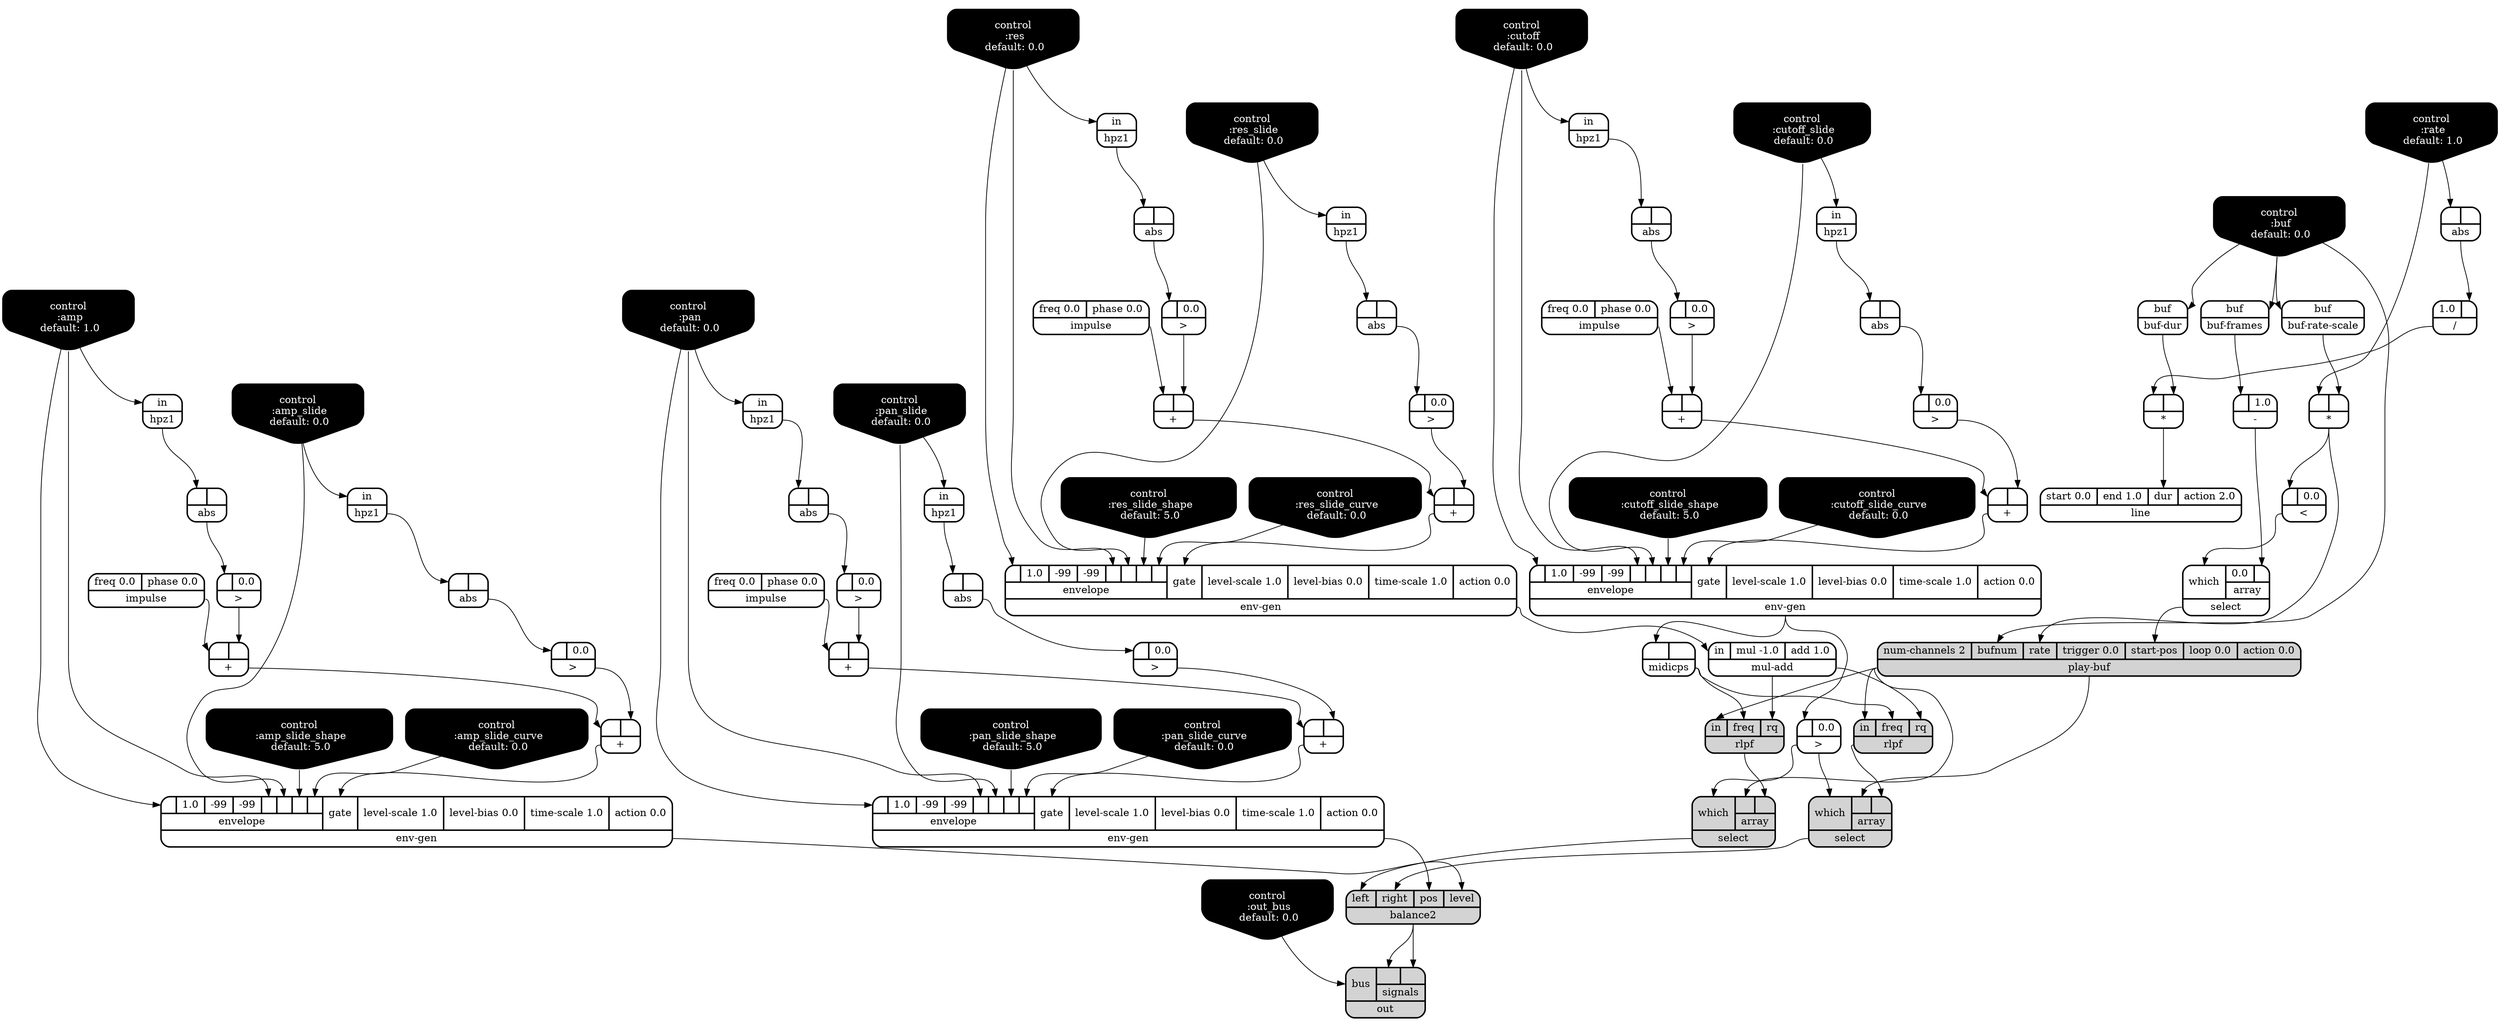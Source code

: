 digraph synthdef {
52 [label = "{{ <a> |<b> } |<__UG_NAME__>* }" style="bold, rounded" shape=record rankdir=LR];
78 [label = "{{ <a> |<b> } |<__UG_NAME__>* }" style="bold, rounded" shape=record rankdir=LR];
23 [label = "{{ <a> |<b> } |<__UG_NAME__>+ }" style="bold, rounded" shape=record rankdir=LR];
27 [label = "{{ <a> |<b> } |<__UG_NAME__>+ }" style="bold, rounded" shape=record rankdir=LR];
33 [label = "{{ <a> |<b> } |<__UG_NAME__>+ }" style="bold, rounded" shape=record rankdir=LR];
37 [label = "{{ <a> |<b> } |<__UG_NAME__>+ }" style="bold, rounded" shape=record rankdir=LR];
46 [label = "{{ <a> |<b> } |<__UG_NAME__>+ }" style="bold, rounded" shape=record rankdir=LR];
48 [label = "{{ <a> |<b> } |<__UG_NAME__>+ }" style="bold, rounded" shape=record rankdir=LR];
62 [label = "{{ <a> |<b> } |<__UG_NAME__>+ }" style="bold, rounded" shape=record rankdir=LR];
66 [label = "{{ <a> |<b> } |<__UG_NAME__>+ }" style="bold, rounded" shape=record rankdir=LR];
55 [label = "{{ <a> |<b> 1.0} |<__UG_NAME__>- }" style="bold, rounded" shape=record rankdir=LR];
76 [label = "{{ <a> 1.0|<b> } |<__UG_NAME__>/ }" style="bold, rounded" shape=record rankdir=LR];
53 [label = "{{ <a> |<b> 0.0} |<__UG_NAME__>\< }" style="bold, rounded" shape=record rankdir=LR];
22 [label = "{{ <a> |<b> 0.0} |<__UG_NAME__>\> }" style="bold, rounded" shape=record rankdir=LR];
26 [label = "{{ <a> |<b> 0.0} |<__UG_NAME__>\> }" style="bold, rounded" shape=record rankdir=LR];
32 [label = "{{ <a> |<b> 0.0} |<__UG_NAME__>\> }" style="bold, rounded" shape=record rankdir=LR];
36 [label = "{{ <a> |<b> 0.0} |<__UG_NAME__>\> }" style="bold, rounded" shape=record rankdir=LR];
45 [label = "{{ <a> |<b> 0.0} |<__UG_NAME__>\> }" style="bold, rounded" shape=record rankdir=LR];
47 [label = "{{ <a> |<b> 0.0} |<__UG_NAME__>\> }" style="bold, rounded" shape=record rankdir=LR];
50 [label = "{{ <a> |<b> 0.0} |<__UG_NAME__>\> }" style="bold, rounded" shape=record rankdir=LR];
61 [label = "{{ <a> |<b> 0.0} |<__UG_NAME__>\> }" style="bold, rounded" shape=record rankdir=LR];
65 [label = "{{ <a> |<b> 0.0} |<__UG_NAME__>\> }" style="bold, rounded" shape=record rankdir=LR];
21 [label = "{{ <a> |<b> } |<__UG_NAME__>abs }" style="bold, rounded" shape=record rankdir=LR];
25 [label = "{{ <a> |<b> } |<__UG_NAME__>abs }" style="bold, rounded" shape=record rankdir=LR];
31 [label = "{{ <a> |<b> } |<__UG_NAME__>abs }" style="bold, rounded" shape=record rankdir=LR];
35 [label = "{{ <a> |<b> } |<__UG_NAME__>abs }" style="bold, rounded" shape=record rankdir=LR];
41 [label = "{{ <a> |<b> } |<__UG_NAME__>abs }" style="bold, rounded" shape=record rankdir=LR];
44 [label = "{{ <a> |<b> } |<__UG_NAME__>abs }" style="bold, rounded" shape=record rankdir=LR];
60 [label = "{{ <a> |<b> } |<__UG_NAME__>abs }" style="bold, rounded" shape=record rankdir=LR];
64 [label = "{{ <a> |<b> } |<__UG_NAME__>abs }" style="bold, rounded" shape=record rankdir=LR];
75 [label = "{{ <a> |<b> } |<__UG_NAME__>abs }" style="bold, rounded" shape=record rankdir=LR];
73 [label = "{{ <left> left|<right> right|<pos> pos|<level> level} |<__UG_NAME__>balance2 }" style="filled, bold, rounded"  shape=record rankdir=LR];
77 [label = "{{ <buf> buf} |<__UG_NAME__>buf-dur }" style="bold, rounded" shape=record rankdir=LR];
54 [label = "{{ <buf> buf} |<__UG_NAME__>buf-frames }" style="bold, rounded" shape=record rankdir=LR];
51 [label = "{{ <buf> buf} |<__UG_NAME__>buf-rate-scale }" style="bold, rounded" shape=record rankdir=LR];
0 [label = "control
 :buf
 default: 0.0" shape=invhouse style="rounded, filled, bold" fillcolor=black fontcolor=white ]; 
1 [label = "control
 :amp
 default: 1.0" shape=invhouse style="rounded, filled, bold" fillcolor=black fontcolor=white ]; 
2 [label = "control
 :amp_slide
 default: 0.0" shape=invhouse style="rounded, filled, bold" fillcolor=black fontcolor=white ]; 
3 [label = "control
 :amp_slide_shape
 default: 5.0" shape=invhouse style="rounded, filled, bold" fillcolor=black fontcolor=white ]; 
4 [label = "control
 :amp_slide_curve
 default: 0.0" shape=invhouse style="rounded, filled, bold" fillcolor=black fontcolor=white ]; 
5 [label = "control
 :pan
 default: 0.0" shape=invhouse style="rounded, filled, bold" fillcolor=black fontcolor=white ]; 
6 [label = "control
 :pan_slide
 default: 0.0" shape=invhouse style="rounded, filled, bold" fillcolor=black fontcolor=white ]; 
7 [label = "control
 :pan_slide_shape
 default: 5.0" shape=invhouse style="rounded, filled, bold" fillcolor=black fontcolor=white ]; 
8 [label = "control
 :pan_slide_curve
 default: 0.0" shape=invhouse style="rounded, filled, bold" fillcolor=black fontcolor=white ]; 
9 [label = "control
 :cutoff
 default: 0.0" shape=invhouse style="rounded, filled, bold" fillcolor=black fontcolor=white ]; 
10 [label = "control
 :cutoff_slide
 default: 0.0" shape=invhouse style="rounded, filled, bold" fillcolor=black fontcolor=white ]; 
11 [label = "control
 :cutoff_slide_shape
 default: 5.0" shape=invhouse style="rounded, filled, bold" fillcolor=black fontcolor=white ]; 
12 [label = "control
 :cutoff_slide_curve
 default: 0.0" shape=invhouse style="rounded, filled, bold" fillcolor=black fontcolor=white ]; 
13 [label = "control
 :res
 default: 0.0" shape=invhouse style="rounded, filled, bold" fillcolor=black fontcolor=white ]; 
14 [label = "control
 :res_slide
 default: 0.0" shape=invhouse style="rounded, filled, bold" fillcolor=black fontcolor=white ]; 
15 [label = "control
 :res_slide_shape
 default: 5.0" shape=invhouse style="rounded, filled, bold" fillcolor=black fontcolor=white ]; 
16 [label = "control
 :res_slide_curve
 default: 0.0" shape=invhouse style="rounded, filled, bold" fillcolor=black fontcolor=white ]; 
17 [label = "control
 :rate
 default: 1.0" shape=invhouse style="rounded, filled, bold" fillcolor=black fontcolor=white ]; 
18 [label = "control
 :out_bus
 default: 0.0" shape=invhouse style="rounded, filled, bold" fillcolor=black fontcolor=white ]; 
28 [label = "{{ {{<envelope___control___0>|1.0|-99|-99|<envelope___control___4>|<envelope___control___5>|<envelope___control___6>|<envelope___control___7>}|envelope}|<gate> gate|<level____scale> level-scale 1.0|<level____bias> level-bias 0.0|<time____scale> time-scale 1.0|<action> action 0.0} |<__UG_NAME__>env-gen }" style="bold, rounded" shape=record rankdir=LR];
39 [label = "{{ {{<envelope___control___0>|1.0|-99|-99|<envelope___control___4>|<envelope___control___5>|<envelope___control___6>|<envelope___control___7>}|envelope}|<gate> gate|<level____scale> level-scale 1.0|<level____bias> level-bias 0.0|<time____scale> time-scale 1.0|<action> action 0.0} |<__UG_NAME__>env-gen }" style="bold, rounded" shape=record rankdir=LR];
49 [label = "{{ {{<envelope___control___0>|1.0|-99|-99|<envelope___control___4>|<envelope___control___5>|<envelope___control___6>|<envelope___control___7>}|envelope}|<gate> gate|<level____scale> level-scale 1.0|<level____bias> level-bias 0.0|<time____scale> time-scale 1.0|<action> action 0.0} |<__UG_NAME__>env-gen }" style="bold, rounded" shape=record rankdir=LR];
67 [label = "{{ {{<envelope___control___0>|1.0|-99|-99|<envelope___control___4>|<envelope___control___5>|<envelope___control___6>|<envelope___control___7>}|envelope}|<gate> gate|<level____scale> level-scale 1.0|<level____bias> level-bias 0.0|<time____scale> time-scale 1.0|<action> action 0.0} |<__UG_NAME__>env-gen }" style="bold, rounded" shape=record rankdir=LR];
20 [label = "{{ <in> in} |<__UG_NAME__>hpz1 }" style="bold, rounded" shape=record rankdir=LR];
24 [label = "{{ <in> in} |<__UG_NAME__>hpz1 }" style="bold, rounded" shape=record rankdir=LR];
30 [label = "{{ <in> in} |<__UG_NAME__>hpz1 }" style="bold, rounded" shape=record rankdir=LR];
34 [label = "{{ <in> in} |<__UG_NAME__>hpz1 }" style="bold, rounded" shape=record rankdir=LR];
40 [label = "{{ <in> in} |<__UG_NAME__>hpz1 }" style="bold, rounded" shape=record rankdir=LR];
43 [label = "{{ <in> in} |<__UG_NAME__>hpz1 }" style="bold, rounded" shape=record rankdir=LR];
59 [label = "{{ <in> in} |<__UG_NAME__>hpz1 }" style="bold, rounded" shape=record rankdir=LR];
63 [label = "{{ <in> in} |<__UG_NAME__>hpz1 }" style="bold, rounded" shape=record rankdir=LR];
19 [label = "{{ <freq> freq 0.0|<phase> phase 0.0} |<__UG_NAME__>impulse }" style="bold, rounded" shape=record rankdir=LR];
29 [label = "{{ <freq> freq 0.0|<phase> phase 0.0} |<__UG_NAME__>impulse }" style="bold, rounded" shape=record rankdir=LR];
38 [label = "{{ <freq> freq 0.0|<phase> phase 0.0} |<__UG_NAME__>impulse }" style="bold, rounded" shape=record rankdir=LR];
42 [label = "{{ <freq> freq 0.0|<phase> phase 0.0} |<__UG_NAME__>impulse }" style="bold, rounded" shape=record rankdir=LR];
79 [label = "{{ <start> start 0.0|<end> end 1.0|<dur> dur|<action> action 2.0} |<__UG_NAME__>line }" style="bold, rounded" shape=record rankdir=LR];
58 [label = "{{ <a> |<b> } |<__UG_NAME__>midicps }" style="bold, rounded" shape=record rankdir=LR];
68 [label = "{{ <in> in|<mul> mul -1.0|<add> add 1.0} |<__UG_NAME__>mul-add }" style="bold, rounded" shape=record rankdir=LR];
74 [label = "{{ <bus> bus|{{<signals___balance2___0>|<signals___balance2___1>}|signals}} |<__UG_NAME__>out }" style="filled, bold, rounded"  shape=record rankdir=LR];
57 [label = "{{ <num____channels> num-channels 2|<bufnum> bufnum|<rate> rate|<trigger> trigger 0.0|<start____pos> start-pos|<loop> loop 0.0|<action> action 0.0} |<__UG_NAME__>play-buf }" style="filled, bold, rounded"  shape=record rankdir=LR];
69 [label = "{{ <in> in|<freq> freq|<rq> rq} |<__UG_NAME__>rlpf }" style="filled, bold, rounded"  shape=record rankdir=LR];
71 [label = "{{ <in> in|<freq> freq|<rq> rq} |<__UG_NAME__>rlpf }" style="filled, bold, rounded"  shape=record rankdir=LR];
56 [label = "{{ <which> which|{{0.0|<array___binary____op____u____gen___1>}|array}} |<__UG_NAME__>select }" style="bold, rounded" shape=record rankdir=LR];
70 [label = "{{ <which> which|{{<array___play____buf___0>|<array___rlpf___1>}|array}} |<__UG_NAME__>select }" style="filled, bold, rounded"  shape=record rankdir=LR];
72 [label = "{{ <which> which|{{<array___play____buf___0>|<array___rlpf___1>}|array}} |<__UG_NAME__>select }" style="filled, bold, rounded"  shape=record rankdir=LR];

51:__UG_NAME__ -> 52:b ;
17:__UG_NAME__ -> 52:a ;
77:__UG_NAME__ -> 78:b ;
76:__UG_NAME__ -> 78:a ;
22:__UG_NAME__ -> 23:b ;
19:__UG_NAME__ -> 23:a ;
26:__UG_NAME__ -> 27:b ;
23:__UG_NAME__ -> 27:a ;
32:__UG_NAME__ -> 33:b ;
29:__UG_NAME__ -> 33:a ;
36:__UG_NAME__ -> 37:b ;
33:__UG_NAME__ -> 37:a ;
45:__UG_NAME__ -> 46:b ;
42:__UG_NAME__ -> 46:a ;
47:__UG_NAME__ -> 48:b ;
46:__UG_NAME__ -> 48:a ;
61:__UG_NAME__ -> 62:b ;
38:__UG_NAME__ -> 62:a ;
65:__UG_NAME__ -> 66:b ;
62:__UG_NAME__ -> 66:a ;
54:__UG_NAME__ -> 55:a ;
75:__UG_NAME__ -> 76:b ;
52:__UG_NAME__ -> 53:a ;
21:__UG_NAME__ -> 22:a ;
25:__UG_NAME__ -> 26:a ;
31:__UG_NAME__ -> 32:a ;
35:__UG_NAME__ -> 36:a ;
44:__UG_NAME__ -> 45:a ;
41:__UG_NAME__ -> 47:a ;
49:__UG_NAME__ -> 50:a ;
60:__UG_NAME__ -> 61:a ;
64:__UG_NAME__ -> 65:a ;
20:__UG_NAME__ -> 21:a ;
24:__UG_NAME__ -> 25:a ;
30:__UG_NAME__ -> 31:a ;
34:__UG_NAME__ -> 35:a ;
40:__UG_NAME__ -> 41:a ;
43:__UG_NAME__ -> 44:a ;
59:__UG_NAME__ -> 60:a ;
63:__UG_NAME__ -> 64:a ;
17:__UG_NAME__ -> 75:a ;
28:__UG_NAME__ -> 73:level ;
39:__UG_NAME__ -> 73:pos ;
72:__UG_NAME__ -> 73:right ;
70:__UG_NAME__ -> 73:left ;
0:__UG_NAME__ -> 77:buf ;
0:__UG_NAME__ -> 54:buf ;
0:__UG_NAME__ -> 51:buf ;
27:__UG_NAME__ -> 28:gate ;
1:__UG_NAME__ -> 28:envelope___control___0 ;
1:__UG_NAME__ -> 28:envelope___control___4 ;
2:__UG_NAME__ -> 28:envelope___control___5 ;
3:__UG_NAME__ -> 28:envelope___control___6 ;
4:__UG_NAME__ -> 28:envelope___control___7 ;
37:__UG_NAME__ -> 39:gate ;
5:__UG_NAME__ -> 39:envelope___control___0 ;
5:__UG_NAME__ -> 39:envelope___control___4 ;
6:__UG_NAME__ -> 39:envelope___control___5 ;
7:__UG_NAME__ -> 39:envelope___control___6 ;
8:__UG_NAME__ -> 39:envelope___control___7 ;
48:__UG_NAME__ -> 49:gate ;
9:__UG_NAME__ -> 49:envelope___control___0 ;
9:__UG_NAME__ -> 49:envelope___control___4 ;
10:__UG_NAME__ -> 49:envelope___control___5 ;
11:__UG_NAME__ -> 49:envelope___control___6 ;
12:__UG_NAME__ -> 49:envelope___control___7 ;
66:__UG_NAME__ -> 67:gate ;
13:__UG_NAME__ -> 67:envelope___control___0 ;
13:__UG_NAME__ -> 67:envelope___control___4 ;
14:__UG_NAME__ -> 67:envelope___control___5 ;
15:__UG_NAME__ -> 67:envelope___control___6 ;
16:__UG_NAME__ -> 67:envelope___control___7 ;
1:__UG_NAME__ -> 20:in ;
2:__UG_NAME__ -> 24:in ;
5:__UG_NAME__ -> 30:in ;
6:__UG_NAME__ -> 34:in ;
10:__UG_NAME__ -> 40:in ;
9:__UG_NAME__ -> 43:in ;
13:__UG_NAME__ -> 59:in ;
14:__UG_NAME__ -> 63:in ;
78:__UG_NAME__ -> 79:dur ;
49:__UG_NAME__ -> 58:a ;
67:__UG_NAME__ -> 68:in ;
73:__UG_NAME__ -> 74:signals___balance2___0 ;
73:__UG_NAME__ -> 74:signals___balance2___1 ;
18:__UG_NAME__ -> 74:bus ;
56:__UG_NAME__ -> 57:start____pos ;
52:__UG_NAME__ -> 57:rate ;
0:__UG_NAME__ -> 57:bufnum ;
68:__UG_NAME__ -> 69:rq ;
58:__UG_NAME__ -> 69:freq ;
57:__UG_NAME__ -> 69:in ;
68:__UG_NAME__ -> 71:rq ;
58:__UG_NAME__ -> 71:freq ;
57:__UG_NAME__ -> 71:in ;
55:__UG_NAME__ -> 56:array___binary____op____u____gen___1 ;
53:__UG_NAME__ -> 56:which ;
57:__UG_NAME__ -> 70:array___play____buf___0 ;
69:__UG_NAME__ -> 70:array___rlpf___1 ;
50:__UG_NAME__ -> 70:which ;
57:__UG_NAME__ -> 72:array___play____buf___0 ;
71:__UG_NAME__ -> 72:array___rlpf___1 ;
50:__UG_NAME__ -> 72:which ;

}